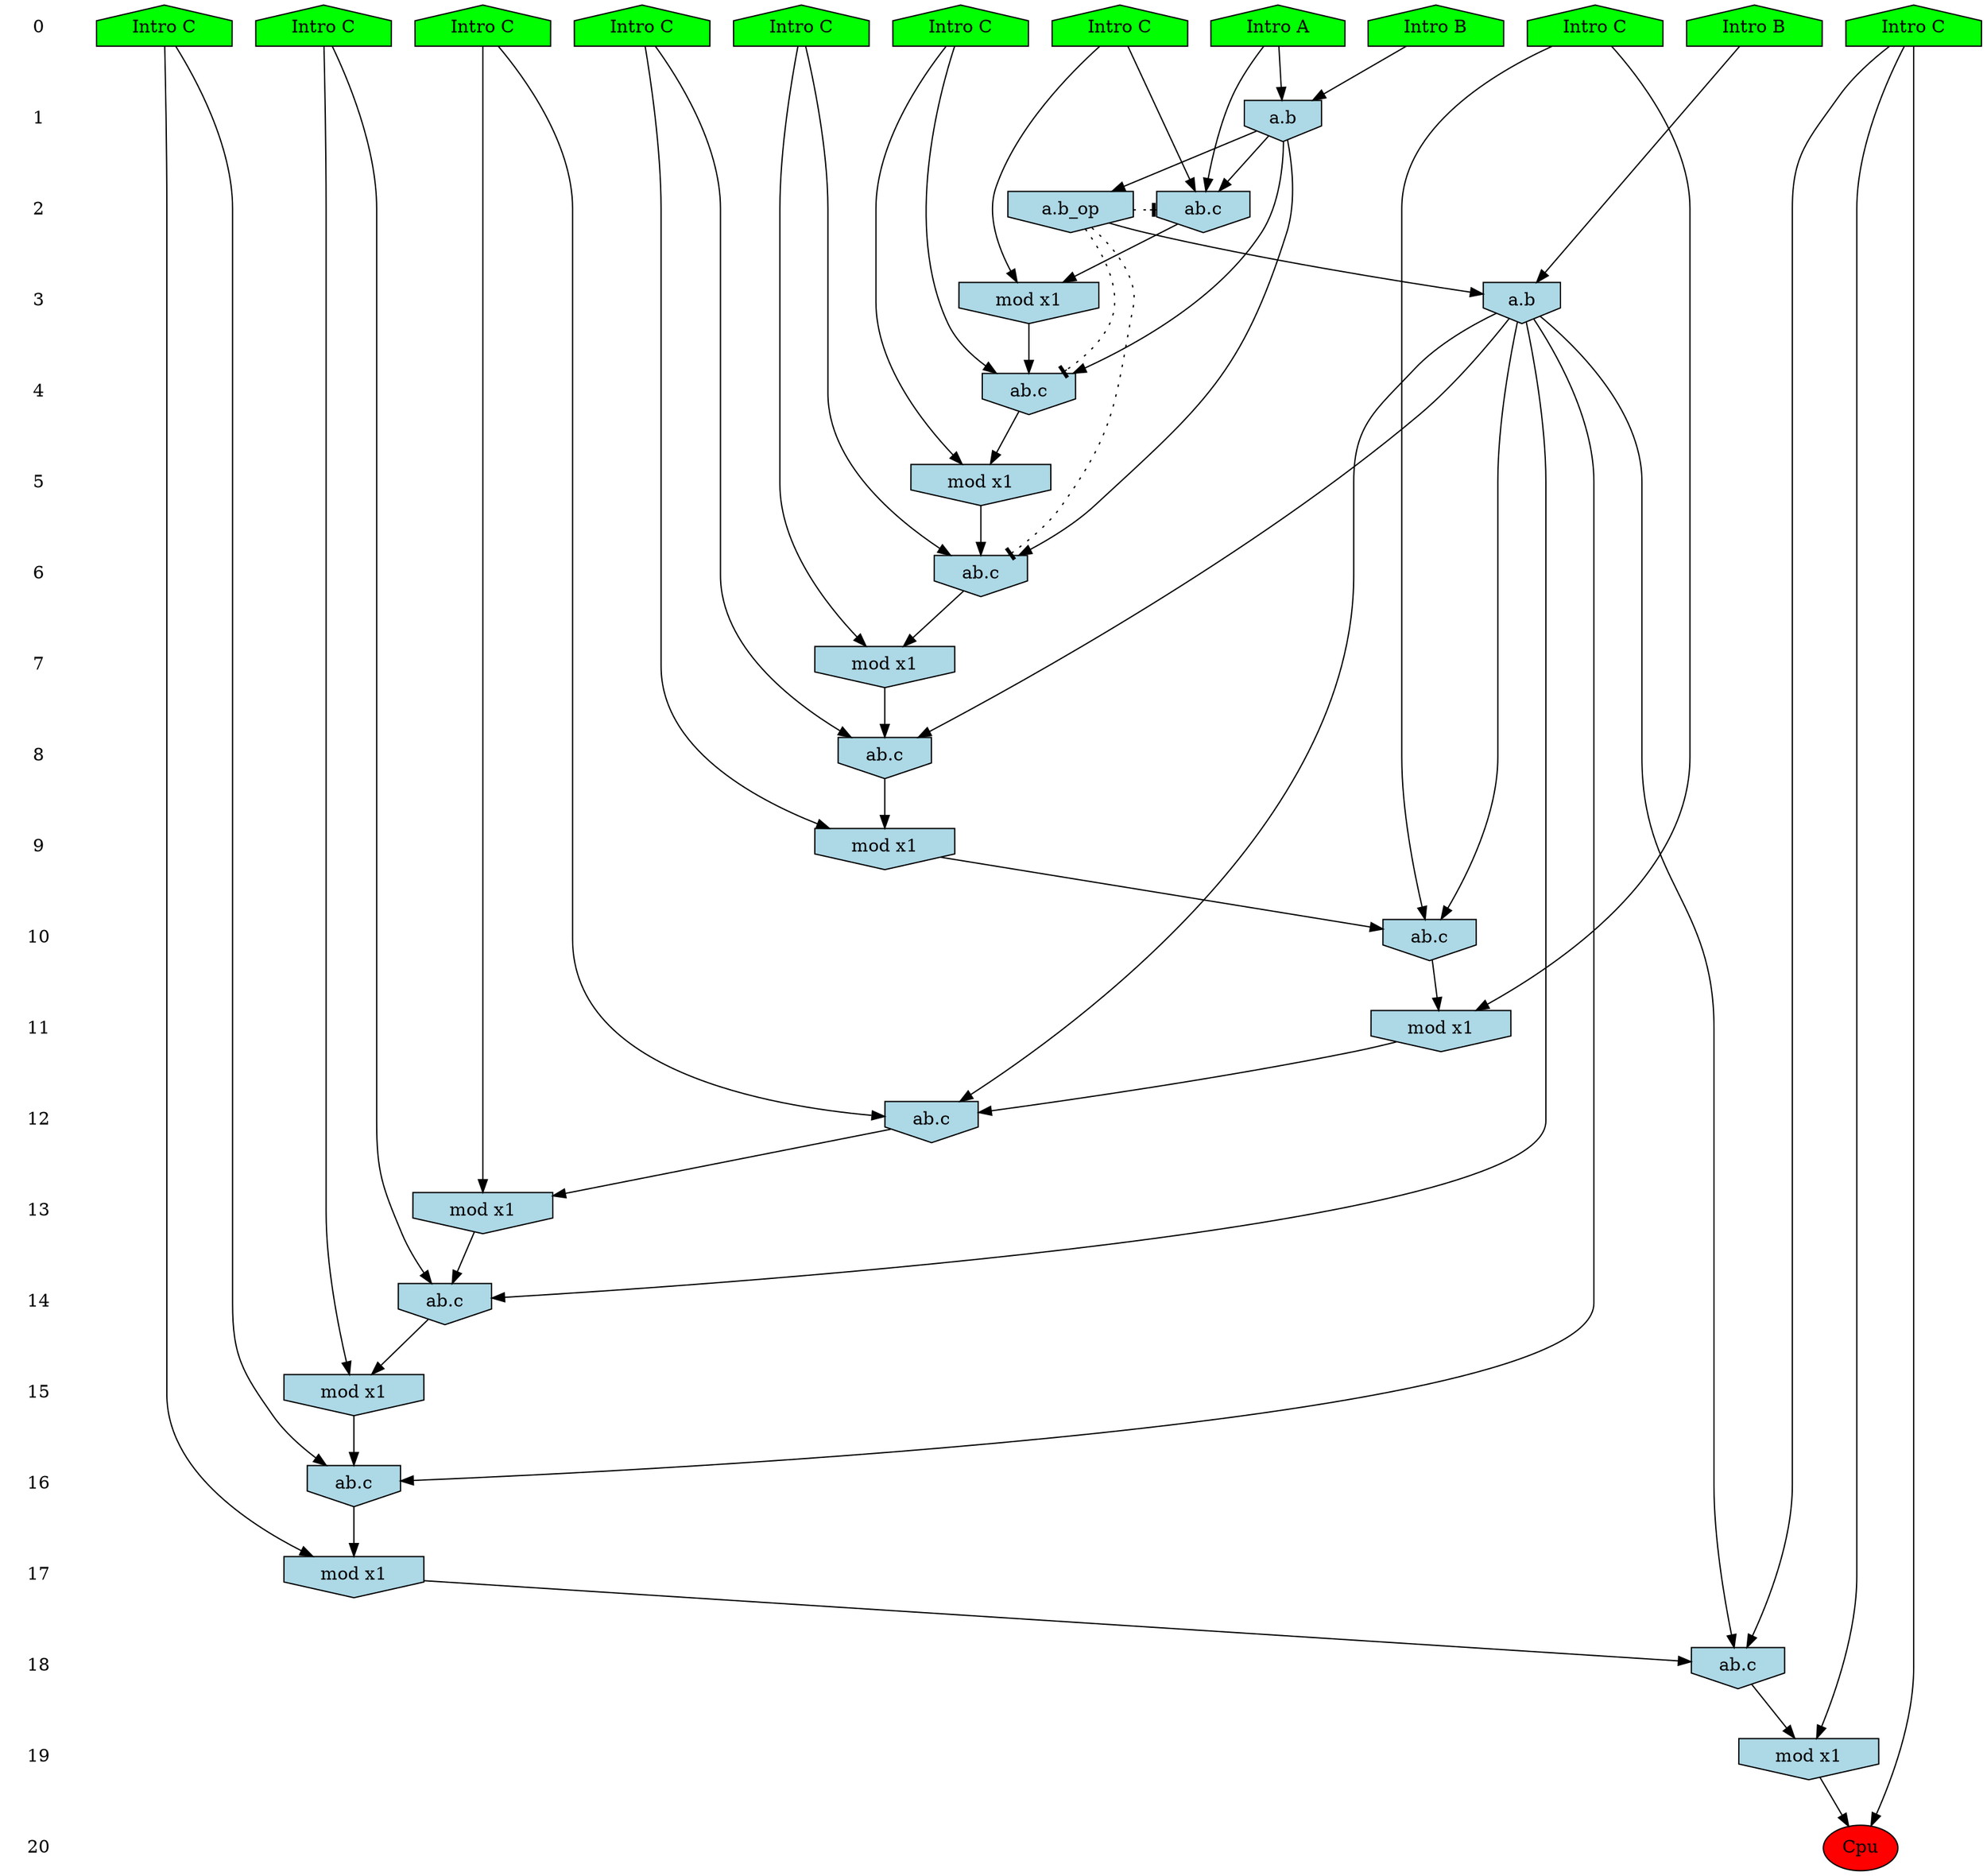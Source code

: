 /* Compression of 1 causal flows obtained in average at 1.697287E+01 t.u */
/* Compressed causal flows were: [2945] */
digraph G{
 ranksep=.5 ; 
{ rank = same ; "0" [shape=plaintext] ; node_1 [label ="Intro A", shape=house, style=filled, fillcolor=green] ;
node_2 [label ="Intro B", shape=house, style=filled, fillcolor=green] ;
node_3 [label ="Intro B", shape=house, style=filled, fillcolor=green] ;
node_4 [label ="Intro C", shape=house, style=filled, fillcolor=green] ;
node_5 [label ="Intro C", shape=house, style=filled, fillcolor=green] ;
node_6 [label ="Intro C", shape=house, style=filled, fillcolor=green] ;
node_7 [label ="Intro C", shape=house, style=filled, fillcolor=green] ;
node_8 [label ="Intro C", shape=house, style=filled, fillcolor=green] ;
node_9 [label ="Intro C", shape=house, style=filled, fillcolor=green] ;
node_10 [label ="Intro C", shape=house, style=filled, fillcolor=green] ;
node_11 [label ="Intro C", shape=house, style=filled, fillcolor=green] ;
node_12 [label ="Intro C", shape=house, style=filled, fillcolor=green] ;
}
{ rank = same ; "1" [shape=plaintext] ; node_13 [label="a.b", shape=invhouse, style=filled, fillcolor = lightblue] ;
}
{ rank = same ; "2" [shape=plaintext] ; node_14 [label="ab.c", shape=invhouse, style=filled, fillcolor = lightblue] ;
node_19 [label="a.b_op", shape=invhouse, style=filled, fillcolor = lightblue] ;
}
{ rank = same ; "3" [shape=plaintext] ; node_15 [label="mod x1", shape=invhouse, style=filled, fillcolor = lightblue] ;
node_21 [label="a.b", shape=invhouse, style=filled, fillcolor = lightblue] ;
}
{ rank = same ; "4" [shape=plaintext] ; node_16 [label="ab.c", shape=invhouse, style=filled, fillcolor = lightblue] ;
}
{ rank = same ; "5" [shape=plaintext] ; node_17 [label="mod x1", shape=invhouse, style=filled, fillcolor = lightblue] ;
}
{ rank = same ; "6" [shape=plaintext] ; node_18 [label="ab.c", shape=invhouse, style=filled, fillcolor = lightblue] ;
}
{ rank = same ; "7" [shape=plaintext] ; node_20 [label="mod x1", shape=invhouse, style=filled, fillcolor = lightblue] ;
}
{ rank = same ; "8" [shape=plaintext] ; node_22 [label="ab.c", shape=invhouse, style=filled, fillcolor = lightblue] ;
}
{ rank = same ; "9" [shape=plaintext] ; node_23 [label="mod x1", shape=invhouse, style=filled, fillcolor = lightblue] ;
}
{ rank = same ; "10" [shape=plaintext] ; node_24 [label="ab.c", shape=invhouse, style=filled, fillcolor = lightblue] ;
}
{ rank = same ; "11" [shape=plaintext] ; node_25 [label="mod x1", shape=invhouse, style=filled, fillcolor = lightblue] ;
}
{ rank = same ; "12" [shape=plaintext] ; node_26 [label="ab.c", shape=invhouse, style=filled, fillcolor = lightblue] ;
}
{ rank = same ; "13" [shape=plaintext] ; node_27 [label="mod x1", shape=invhouse, style=filled, fillcolor = lightblue] ;
}
{ rank = same ; "14" [shape=plaintext] ; node_28 [label="ab.c", shape=invhouse, style=filled, fillcolor = lightblue] ;
}
{ rank = same ; "15" [shape=plaintext] ; node_29 [label="mod x1", shape=invhouse, style=filled, fillcolor = lightblue] ;
}
{ rank = same ; "16" [shape=plaintext] ; node_30 [label="ab.c", shape=invhouse, style=filled, fillcolor = lightblue] ;
}
{ rank = same ; "17" [shape=plaintext] ; node_31 [label="mod x1", shape=invhouse, style=filled, fillcolor = lightblue] ;
}
{ rank = same ; "18" [shape=plaintext] ; node_32 [label="ab.c", shape=invhouse, style=filled, fillcolor = lightblue] ;
}
{ rank = same ; "19" [shape=plaintext] ; node_33 [label="mod x1", shape=invhouse, style=filled, fillcolor = lightblue] ;
}
{ rank = same ; "20" [shape=plaintext] ; node_34 [label ="Cpu", style=filled, fillcolor=red] ;
}
"0" -> "1" [style="invis"]; 
"1" -> "2" [style="invis"]; 
"2" -> "3" [style="invis"]; 
"3" -> "4" [style="invis"]; 
"4" -> "5" [style="invis"]; 
"5" -> "6" [style="invis"]; 
"6" -> "7" [style="invis"]; 
"7" -> "8" [style="invis"]; 
"8" -> "9" [style="invis"]; 
"9" -> "10" [style="invis"]; 
"10" -> "11" [style="invis"]; 
"11" -> "12" [style="invis"]; 
"12" -> "13" [style="invis"]; 
"13" -> "14" [style="invis"]; 
"14" -> "15" [style="invis"]; 
"15" -> "16" [style="invis"]; 
"16" -> "17" [style="invis"]; 
"17" -> "18" [style="invis"]; 
"18" -> "19" [style="invis"]; 
"19" -> "20" [style="invis"]; 
node_1 -> node_13
node_3 -> node_13
node_1 -> node_14
node_7 -> node_14
node_13 -> node_14
node_7 -> node_15
node_14 -> node_15
node_10 -> node_16
node_13 -> node_16
node_15 -> node_16
node_10 -> node_17
node_16 -> node_17
node_4 -> node_18
node_13 -> node_18
node_17 -> node_18
node_13 -> node_19
node_4 -> node_20
node_18 -> node_20
node_2 -> node_21
node_19 -> node_21
node_6 -> node_22
node_20 -> node_22
node_21 -> node_22
node_6 -> node_23
node_22 -> node_23
node_12 -> node_24
node_21 -> node_24
node_23 -> node_24
node_12 -> node_25
node_24 -> node_25
node_8 -> node_26
node_21 -> node_26
node_25 -> node_26
node_8 -> node_27
node_26 -> node_27
node_5 -> node_28
node_21 -> node_28
node_27 -> node_28
node_5 -> node_29
node_28 -> node_29
node_11 -> node_30
node_21 -> node_30
node_29 -> node_30
node_11 -> node_31
node_30 -> node_31
node_9 -> node_32
node_21 -> node_32
node_31 -> node_32
node_9 -> node_33
node_32 -> node_33
node_9 -> node_34
node_33 -> node_34
node_19 -> node_18 [style=dotted, arrowhead = tee] 
node_19 -> node_16 [style=dotted, arrowhead = tee] 
node_19 -> node_14 [style=dotted, arrowhead = tee] 
}
/*
 Dot generation time: 0.000164
*/